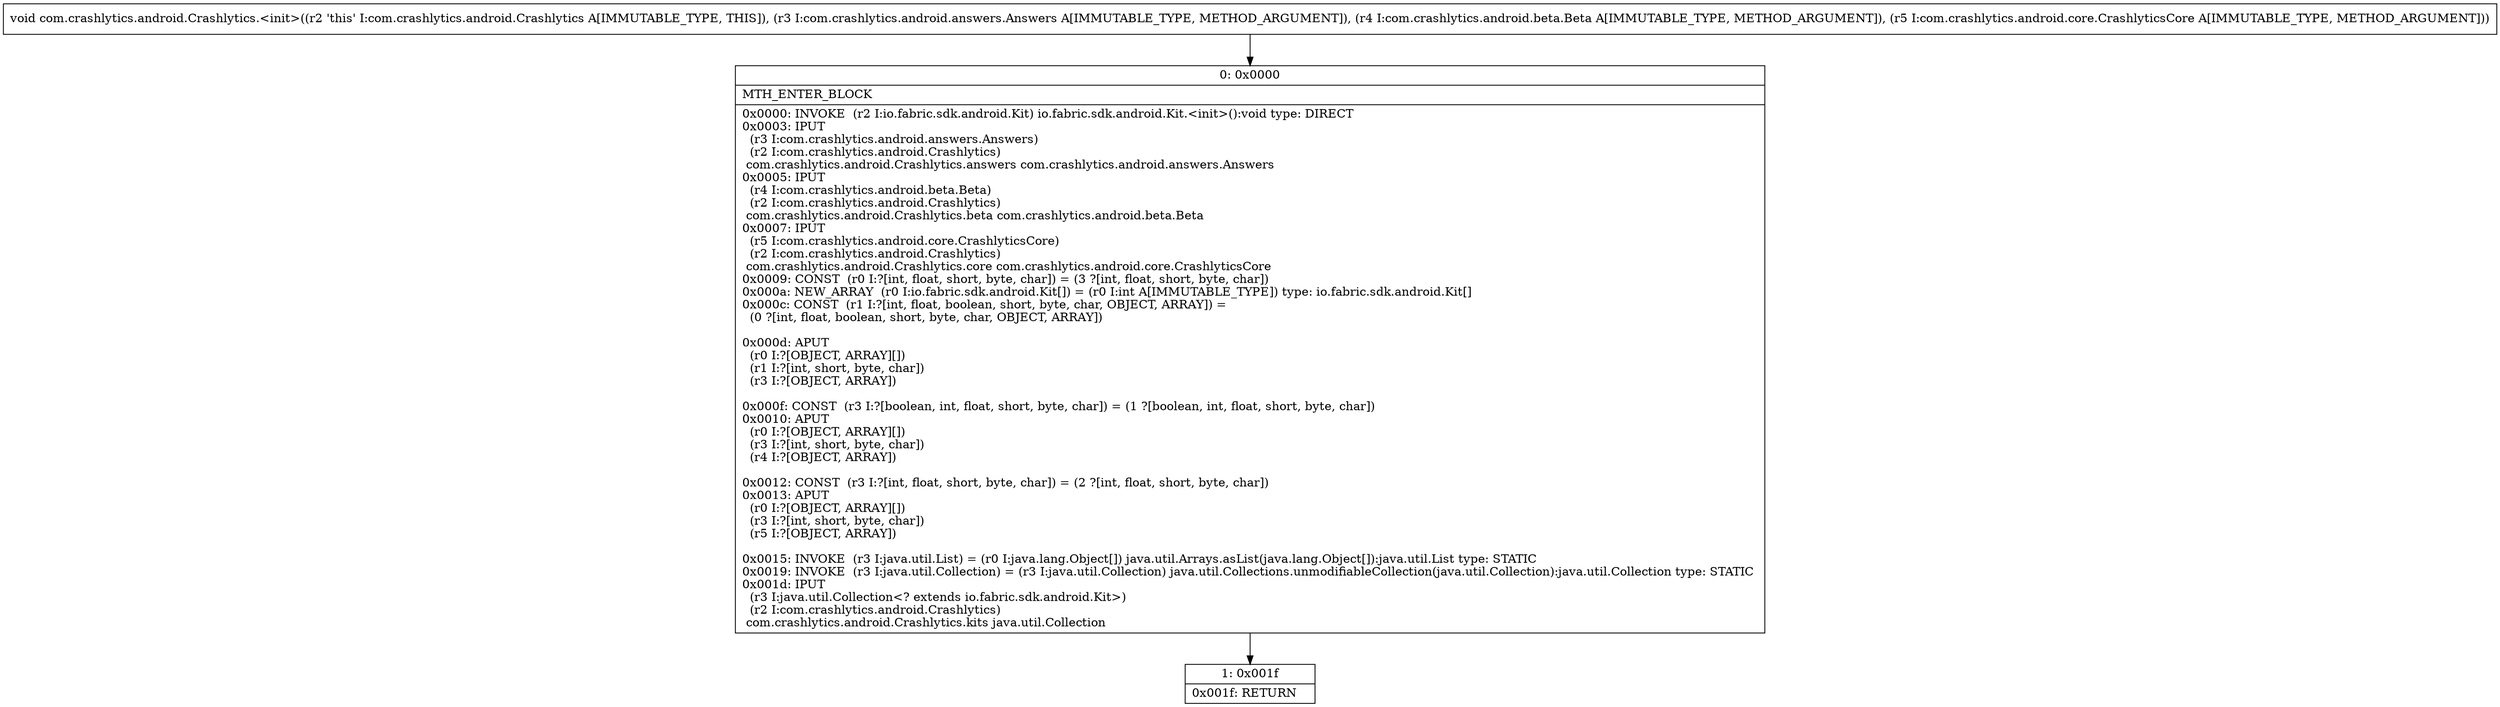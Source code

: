 digraph "CFG forcom.crashlytics.android.Crashlytics.\<init\>(Lcom\/crashlytics\/android\/answers\/Answers;Lcom\/crashlytics\/android\/beta\/Beta;Lcom\/crashlytics\/android\/core\/CrashlyticsCore;)V" {
Node_0 [shape=record,label="{0\:\ 0x0000|MTH_ENTER_BLOCK\l|0x0000: INVOKE  (r2 I:io.fabric.sdk.android.Kit) io.fabric.sdk.android.Kit.\<init\>():void type: DIRECT \l0x0003: IPUT  \l  (r3 I:com.crashlytics.android.answers.Answers)\l  (r2 I:com.crashlytics.android.Crashlytics)\l com.crashlytics.android.Crashlytics.answers com.crashlytics.android.answers.Answers \l0x0005: IPUT  \l  (r4 I:com.crashlytics.android.beta.Beta)\l  (r2 I:com.crashlytics.android.Crashlytics)\l com.crashlytics.android.Crashlytics.beta com.crashlytics.android.beta.Beta \l0x0007: IPUT  \l  (r5 I:com.crashlytics.android.core.CrashlyticsCore)\l  (r2 I:com.crashlytics.android.Crashlytics)\l com.crashlytics.android.Crashlytics.core com.crashlytics.android.core.CrashlyticsCore \l0x0009: CONST  (r0 I:?[int, float, short, byte, char]) = (3 ?[int, float, short, byte, char]) \l0x000a: NEW_ARRAY  (r0 I:io.fabric.sdk.android.Kit[]) = (r0 I:int A[IMMUTABLE_TYPE]) type: io.fabric.sdk.android.Kit[] \l0x000c: CONST  (r1 I:?[int, float, boolean, short, byte, char, OBJECT, ARRAY]) = \l  (0 ?[int, float, boolean, short, byte, char, OBJECT, ARRAY])\l \l0x000d: APUT  \l  (r0 I:?[OBJECT, ARRAY][])\l  (r1 I:?[int, short, byte, char])\l  (r3 I:?[OBJECT, ARRAY])\l \l0x000f: CONST  (r3 I:?[boolean, int, float, short, byte, char]) = (1 ?[boolean, int, float, short, byte, char]) \l0x0010: APUT  \l  (r0 I:?[OBJECT, ARRAY][])\l  (r3 I:?[int, short, byte, char])\l  (r4 I:?[OBJECT, ARRAY])\l \l0x0012: CONST  (r3 I:?[int, float, short, byte, char]) = (2 ?[int, float, short, byte, char]) \l0x0013: APUT  \l  (r0 I:?[OBJECT, ARRAY][])\l  (r3 I:?[int, short, byte, char])\l  (r5 I:?[OBJECT, ARRAY])\l \l0x0015: INVOKE  (r3 I:java.util.List) = (r0 I:java.lang.Object[]) java.util.Arrays.asList(java.lang.Object[]):java.util.List type: STATIC \l0x0019: INVOKE  (r3 I:java.util.Collection) = (r3 I:java.util.Collection) java.util.Collections.unmodifiableCollection(java.util.Collection):java.util.Collection type: STATIC \l0x001d: IPUT  \l  (r3 I:java.util.Collection\<? extends io.fabric.sdk.android.Kit\>)\l  (r2 I:com.crashlytics.android.Crashlytics)\l com.crashlytics.android.Crashlytics.kits java.util.Collection \l}"];
Node_1 [shape=record,label="{1\:\ 0x001f|0x001f: RETURN   \l}"];
MethodNode[shape=record,label="{void com.crashlytics.android.Crashlytics.\<init\>((r2 'this' I:com.crashlytics.android.Crashlytics A[IMMUTABLE_TYPE, THIS]), (r3 I:com.crashlytics.android.answers.Answers A[IMMUTABLE_TYPE, METHOD_ARGUMENT]), (r4 I:com.crashlytics.android.beta.Beta A[IMMUTABLE_TYPE, METHOD_ARGUMENT]), (r5 I:com.crashlytics.android.core.CrashlyticsCore A[IMMUTABLE_TYPE, METHOD_ARGUMENT])) }"];
MethodNode -> Node_0;
Node_0 -> Node_1;
}

